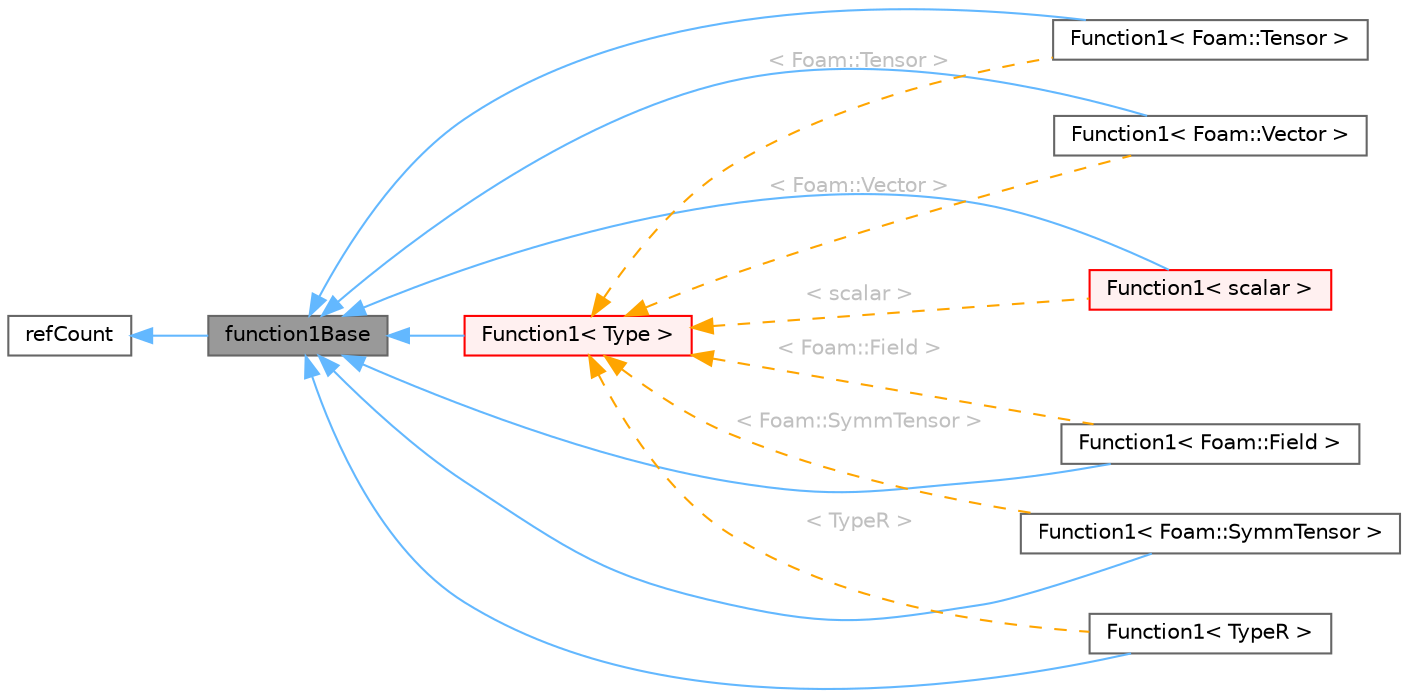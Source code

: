 digraph "function1Base"
{
 // LATEX_PDF_SIZE
  bgcolor="transparent";
  edge [fontname=Helvetica,fontsize=10,labelfontname=Helvetica,labelfontsize=10];
  node [fontname=Helvetica,fontsize=10,shape=box,height=0.2,width=0.4];
  rankdir="LR";
  Node1 [id="Node000001",label="function1Base",height=0.2,width=0.4,color="gray40", fillcolor="grey60", style="filled", fontcolor="black",tooltip="Base class for template-invariant parts of Function1."];
  Node2 -> Node1 [id="edge1_Node000001_Node000002",dir="back",color="steelblue1",style="solid",tooltip=" "];
  Node2 [id="Node000002",label="refCount",height=0.2,width=0.4,color="gray40", fillcolor="white", style="filled",URL="$classFoam_1_1refCount.html",tooltip="Reference counter for various OpenFOAM components."];
  Node1 -> Node3 [id="edge2_Node000001_Node000003",dir="back",color="steelblue1",style="solid",tooltip=" "];
  Node3 [id="Node000003",label="Function1\< scalar \>",height=0.2,width=0.4,color="red", fillcolor="#FFF0F0", style="filled",URL="$classFoam_1_1Function1.html",tooltip=" "];
  Node1 -> Node11 [id="edge3_Node000001_Node000011",dir="back",color="steelblue1",style="solid",tooltip=" "];
  Node11 [id="Node000011",label="Function1\< Foam::Vector \>",height=0.2,width=0.4,color="gray40", fillcolor="white", style="filled",URL="$classFoam_1_1Function1.html",tooltip=" "];
  Node1 -> Node12 [id="edge4_Node000001_Node000012",dir="back",color="steelblue1",style="solid",tooltip=" "];
  Node12 [id="Node000012",label="Function1\< Foam::Tensor \>",height=0.2,width=0.4,color="gray40", fillcolor="white", style="filled",URL="$classFoam_1_1Function1.html",tooltip=" "];
  Node1 -> Node13 [id="edge5_Node000001_Node000013",dir="back",color="steelblue1",style="solid",tooltip=" "];
  Node13 [id="Node000013",label="Function1\< Foam::Field \>",height=0.2,width=0.4,color="gray40", fillcolor="white", style="filled",URL="$classFoam_1_1Function1.html",tooltip=" "];
  Node1 -> Node14 [id="edge6_Node000001_Node000014",dir="back",color="steelblue1",style="solid",tooltip=" "];
  Node14 [id="Node000014",label="Function1\< Foam::SymmTensor \>",height=0.2,width=0.4,color="gray40", fillcolor="white", style="filled",URL="$classFoam_1_1Function1.html",tooltip=" "];
  Node1 -> Node15 [id="edge7_Node000001_Node000015",dir="back",color="steelblue1",style="solid",tooltip=" "];
  Node15 [id="Node000015",label="Function1\< TypeR \>",height=0.2,width=0.4,color="gray40", fillcolor="white", style="filled",URL="$classFoam_1_1Function1.html",tooltip=" "];
  Node1 -> Node16 [id="edge8_Node000001_Node000016",dir="back",color="steelblue1",style="solid",tooltip=" "];
  Node16 [id="Node000016",label="Function1\< Type \>",height=0.2,width=0.4,color="red", fillcolor="#FFF0F0", style="filled",URL="$classFoam_1_1Function1.html",tooltip="Top level data entry class for use in dictionaries. Provides a mechanism to specify a variable as a c..."];
  Node16 -> Node3 [id="edge9_Node000016_Node000003",dir="back",color="orange",style="dashed",tooltip=" ",label=" \< scalar \>",fontcolor="grey" ];
  Node16 -> Node11 [id="edge10_Node000016_Node000011",dir="back",color="orange",style="dashed",tooltip=" ",label=" \< Foam::Vector \>",fontcolor="grey" ];
  Node16 -> Node12 [id="edge11_Node000016_Node000012",dir="back",color="orange",style="dashed",tooltip=" ",label=" \< Foam::Tensor \>",fontcolor="grey" ];
  Node16 -> Node13 [id="edge12_Node000016_Node000013",dir="back",color="orange",style="dashed",tooltip=" ",label=" \< Foam::Field \>",fontcolor="grey" ];
  Node16 -> Node14 [id="edge13_Node000016_Node000014",dir="back",color="orange",style="dashed",tooltip=" ",label=" \< Foam::SymmTensor \>",fontcolor="grey" ];
  Node16 -> Node15 [id="edge14_Node000016_Node000015",dir="back",color="orange",style="dashed",tooltip=" ",label=" \< TypeR \>",fontcolor="grey" ];
}
